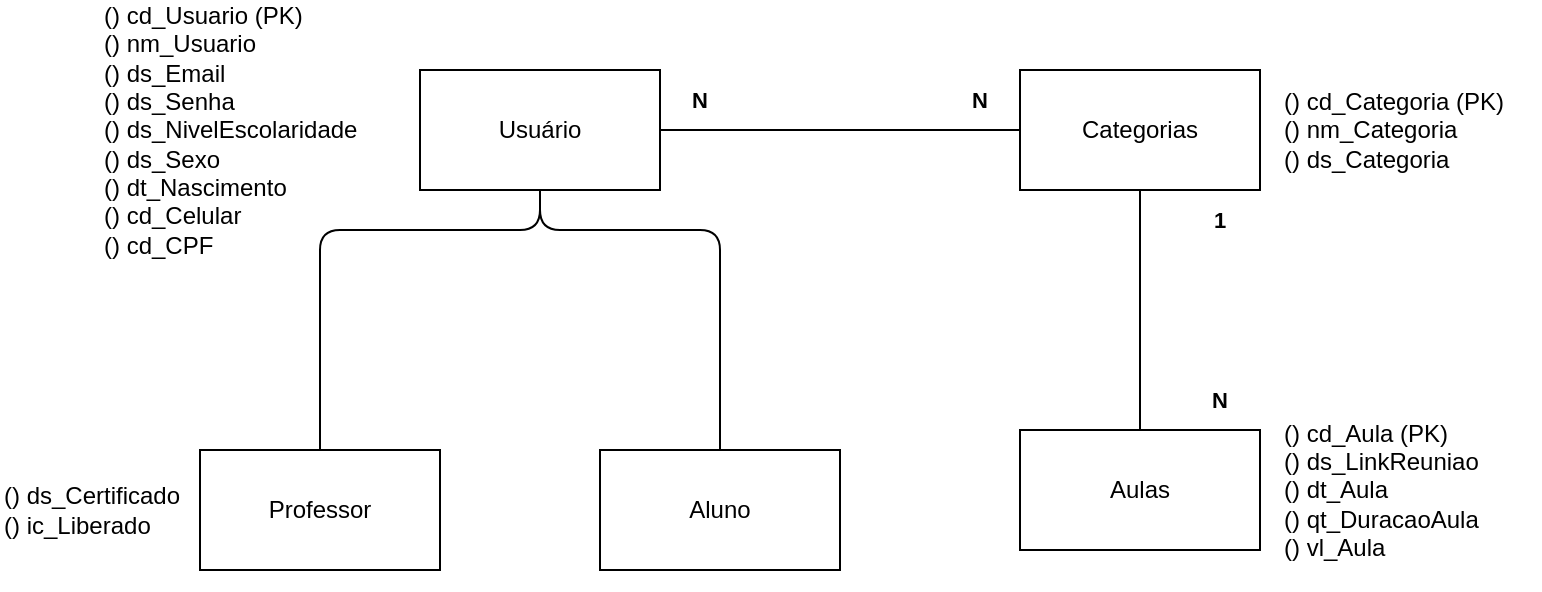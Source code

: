 <mxfile>
    <diagram id="Wx4KEByK1PIdnJh6KDTN" name="Page-1">
        <mxGraphModel dx="1231" dy="657" grid="1" gridSize="10" guides="1" tooltips="1" connect="1" arrows="1" fold="1" page="1" pageScale="1" pageWidth="827" pageHeight="1169" math="0" shadow="0">
            <root>
                <mxCell id="0"/>
                <mxCell id="1" parent="0"/>
                <mxCell id="2" value="Aluno" style="rounded=0;whiteSpace=wrap;html=1;" parent="1" vertex="1">
                    <mxGeometry x="310" y="250" width="120" height="60" as="geometry"/>
                </mxCell>
                <mxCell id="3" value="Professor" style="rounded=0;whiteSpace=wrap;html=1;" parent="1" vertex="1">
                    <mxGeometry x="110" y="250" width="120" height="60" as="geometry"/>
                </mxCell>
                <mxCell id="7" style="edgeStyle=none;html=1;entryX=0.5;entryY=0;entryDx=0;entryDy=0;strokeColor=none;" parent="1" source="4" target="3" edge="1">
                    <mxGeometry relative="1" as="geometry"/>
                </mxCell>
                <mxCell id="8" style="edgeStyle=orthogonalEdgeStyle;html=1;entryX=0.5;entryY=0;entryDx=0;entryDy=0;strokeColor=default;endArrow=none;endFill=0;" parent="1" source="4" target="2" edge="1">
                    <mxGeometry relative="1" as="geometry">
                        <Array as="points">
                            <mxPoint x="280" y="140"/>
                            <mxPoint x="370" y="140"/>
                        </Array>
                    </mxGeometry>
                </mxCell>
                <mxCell id="9" style="edgeStyle=orthogonalEdgeStyle;html=1;strokeColor=default;endArrow=none;endFill=0;" parent="1" source="4" edge="1">
                    <mxGeometry relative="1" as="geometry">
                        <mxPoint x="170" y="250" as="targetPoint"/>
                        <Array as="points">
                            <mxPoint x="280" y="140"/>
                            <mxPoint x="170" y="140"/>
                        </Array>
                    </mxGeometry>
                </mxCell>
                <mxCell id="10" style="edgeStyle=none;curved=1;html=1;entryX=0;entryY=0.5;entryDx=0;entryDy=0;strokeColor=default;endArrow=none;endFill=0;" parent="1" source="4" target="6" edge="1">
                    <mxGeometry relative="1" as="geometry"/>
                </mxCell>
                <mxCell id="4" value="Usuário" style="rounded=0;whiteSpace=wrap;html=1;" parent="1" vertex="1">
                    <mxGeometry x="220" y="60" width="120" height="60" as="geometry"/>
                </mxCell>
                <mxCell id="5" value="() cd_Usuario (PK)&lt;br&gt;()&amp;nbsp;nm_Usuario&lt;br&gt;()&amp;nbsp;ds_Email&lt;br&gt;()&amp;nbsp;&lt;span&gt;ds_Senha&lt;br&gt;() ds_NivelEscolaridade&lt;br&gt;() ds_Sexo&lt;br&gt;() dt_Nascimento&lt;br&gt;() cd_Celular&lt;br&gt;() cd_CPF&lt;br&gt;&lt;/span&gt;" style="text;html=1;strokeColor=none;fillColor=none;align=left;verticalAlign=middle;whiteSpace=wrap;rounded=0;" parent="1" vertex="1">
                    <mxGeometry x="60" y="50" width="140" height="80" as="geometry"/>
                </mxCell>
                <mxCell id="13" style="edgeStyle=none;shape=connector;curved=1;rounded=1;html=1;labelBackgroundColor=default;fontFamily=Helvetica;fontSize=11;fontColor=default;endArrow=none;endFill=0;strokeColor=default;" parent="1" source="6" target="12" edge="1">
                    <mxGeometry relative="1" as="geometry"/>
                </mxCell>
                <mxCell id="6" value="Categorias" style="rounded=0;whiteSpace=wrap;html=1;" parent="1" vertex="1">
                    <mxGeometry x="520" y="60" width="120" height="60" as="geometry"/>
                </mxCell>
                <mxCell id="12" value="Aulas" style="rounded=0;whiteSpace=wrap;html=1;" parent="1" vertex="1">
                    <mxGeometry x="520" y="240" width="120" height="60" as="geometry"/>
                </mxCell>
                <mxCell id="15" value="() ds_Certificado&lt;br&gt;() ic_Liberado" style="text;html=1;strokeColor=none;fillColor=none;align=left;verticalAlign=middle;whiteSpace=wrap;rounded=0;" parent="1" vertex="1">
                    <mxGeometry x="10" y="240" width="110" height="80" as="geometry"/>
                </mxCell>
                <mxCell id="16" value="() cd_Categoria (PK)&lt;br&gt;() nm_Categoria&lt;br&gt;() ds_Categoria" style="text;html=1;strokeColor=none;fillColor=none;align=left;verticalAlign=middle;whiteSpace=wrap;rounded=0;" parent="1" vertex="1">
                    <mxGeometry x="650" y="50" width="130" height="80" as="geometry"/>
                </mxCell>
                <mxCell id="17" value="() cd_Aula (PK)&lt;br&gt;() ds_LinkReuniao&lt;br&gt;() dt_Aula&lt;br&gt;() qt_DuracaoAula&lt;br&gt;() vl_Aula" style="text;html=1;strokeColor=none;fillColor=none;align=left;verticalAlign=middle;whiteSpace=wrap;rounded=0;" parent="1" vertex="1">
                    <mxGeometry x="650" y="230" width="130" height="80" as="geometry"/>
                </mxCell>
                <mxCell id="18" value="N" style="text;html=1;strokeColor=none;fillColor=none;align=center;verticalAlign=middle;whiteSpace=wrap;rounded=0;fontFamily=Helvetica;fontSize=11;fontColor=default;fontStyle=1" parent="1" vertex="1">
                    <mxGeometry x="340" y="60" width="40" height="30" as="geometry"/>
                </mxCell>
                <mxCell id="20" value="N" style="text;html=1;strokeColor=none;fillColor=none;align=center;verticalAlign=middle;whiteSpace=wrap;rounded=0;fontFamily=Helvetica;fontSize=11;fontColor=default;fontStyle=1" parent="1" vertex="1">
                    <mxGeometry x="480" y="60" width="40" height="30" as="geometry"/>
                </mxCell>
                <mxCell id="21" value="1" style="text;html=1;strokeColor=none;fillColor=none;align=center;verticalAlign=middle;whiteSpace=wrap;rounded=0;fontFamily=Helvetica;fontSize=11;fontColor=default;fontStyle=1" parent="1" vertex="1">
                    <mxGeometry x="600" y="120" width="40" height="30" as="geometry"/>
                </mxCell>
                <mxCell id="22" value="N" style="text;html=1;strokeColor=none;fillColor=none;align=center;verticalAlign=middle;whiteSpace=wrap;rounded=0;fontFamily=Helvetica;fontSize=11;fontColor=default;fontStyle=1" parent="1" vertex="1">
                    <mxGeometry x="600" y="210" width="40" height="30" as="geometry"/>
                </mxCell>
            </root>
        </mxGraphModel>
    </diagram>
</mxfile>